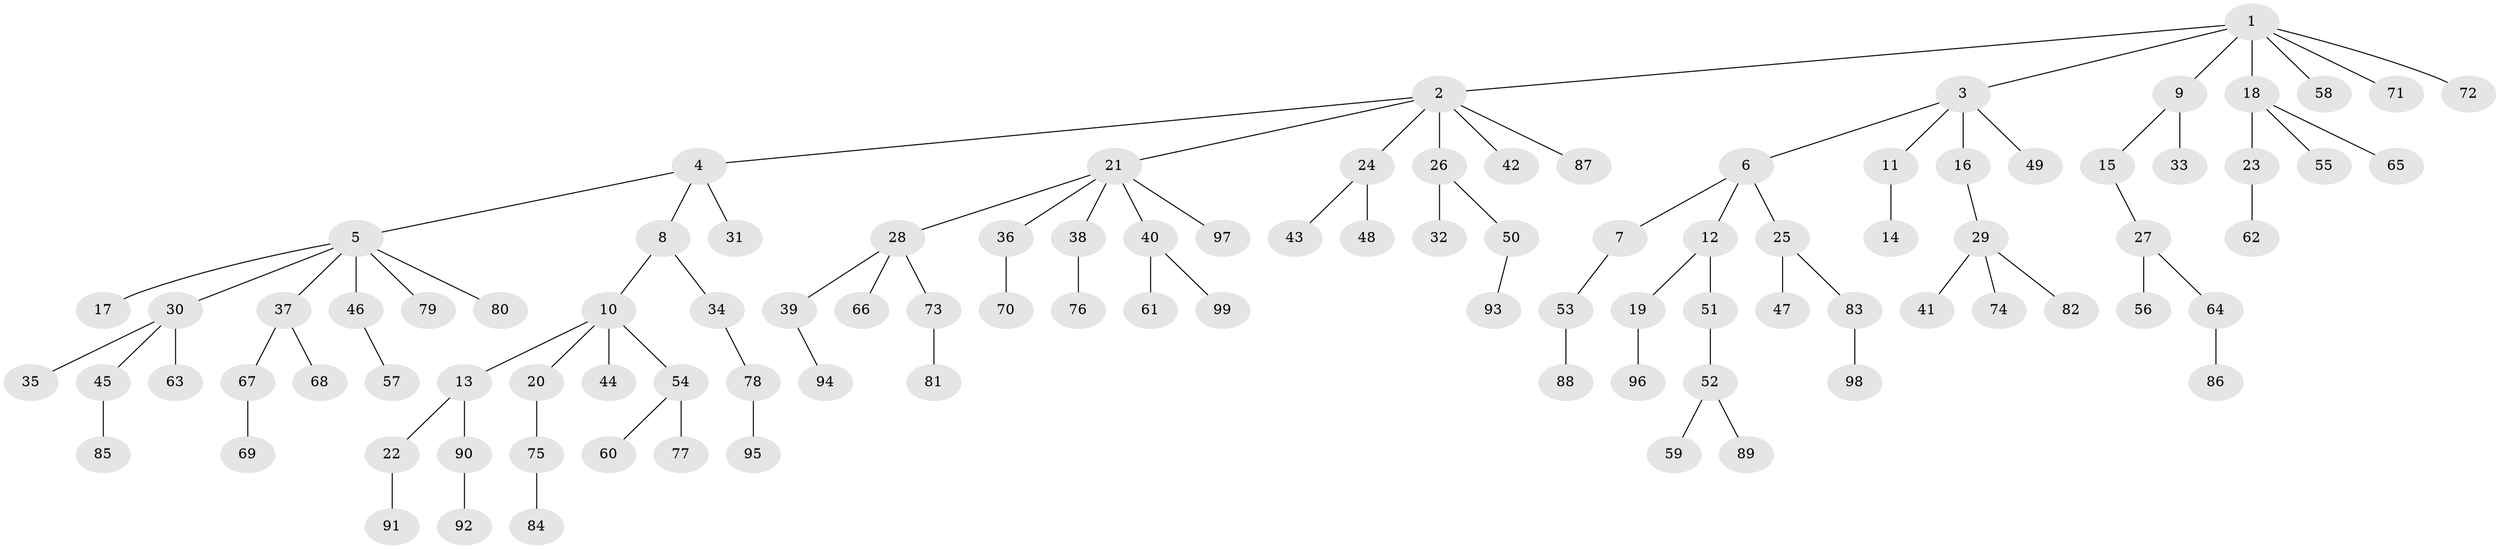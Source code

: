 // coarse degree distribution, {1: 0.8717948717948718, 2: 0.07692307692307693, 6: 0.02564102564102564, 30: 0.02564102564102564}
// Generated by graph-tools (version 1.1) at 2025/57/03/04/25 21:57:01]
// undirected, 99 vertices, 98 edges
graph export_dot {
graph [start="1"]
  node [color=gray90,style=filled];
  1;
  2;
  3;
  4;
  5;
  6;
  7;
  8;
  9;
  10;
  11;
  12;
  13;
  14;
  15;
  16;
  17;
  18;
  19;
  20;
  21;
  22;
  23;
  24;
  25;
  26;
  27;
  28;
  29;
  30;
  31;
  32;
  33;
  34;
  35;
  36;
  37;
  38;
  39;
  40;
  41;
  42;
  43;
  44;
  45;
  46;
  47;
  48;
  49;
  50;
  51;
  52;
  53;
  54;
  55;
  56;
  57;
  58;
  59;
  60;
  61;
  62;
  63;
  64;
  65;
  66;
  67;
  68;
  69;
  70;
  71;
  72;
  73;
  74;
  75;
  76;
  77;
  78;
  79;
  80;
  81;
  82;
  83;
  84;
  85;
  86;
  87;
  88;
  89;
  90;
  91;
  92;
  93;
  94;
  95;
  96;
  97;
  98;
  99;
  1 -- 2;
  1 -- 3;
  1 -- 9;
  1 -- 18;
  1 -- 58;
  1 -- 71;
  1 -- 72;
  2 -- 4;
  2 -- 21;
  2 -- 24;
  2 -- 26;
  2 -- 42;
  2 -- 87;
  3 -- 6;
  3 -- 11;
  3 -- 16;
  3 -- 49;
  4 -- 5;
  4 -- 8;
  4 -- 31;
  5 -- 17;
  5 -- 30;
  5 -- 37;
  5 -- 46;
  5 -- 79;
  5 -- 80;
  6 -- 7;
  6 -- 12;
  6 -- 25;
  7 -- 53;
  8 -- 10;
  8 -- 34;
  9 -- 15;
  9 -- 33;
  10 -- 13;
  10 -- 20;
  10 -- 44;
  10 -- 54;
  11 -- 14;
  12 -- 19;
  12 -- 51;
  13 -- 22;
  13 -- 90;
  15 -- 27;
  16 -- 29;
  18 -- 23;
  18 -- 55;
  18 -- 65;
  19 -- 96;
  20 -- 75;
  21 -- 28;
  21 -- 36;
  21 -- 38;
  21 -- 40;
  21 -- 97;
  22 -- 91;
  23 -- 62;
  24 -- 43;
  24 -- 48;
  25 -- 47;
  25 -- 83;
  26 -- 32;
  26 -- 50;
  27 -- 56;
  27 -- 64;
  28 -- 39;
  28 -- 66;
  28 -- 73;
  29 -- 41;
  29 -- 74;
  29 -- 82;
  30 -- 35;
  30 -- 45;
  30 -- 63;
  34 -- 78;
  36 -- 70;
  37 -- 67;
  37 -- 68;
  38 -- 76;
  39 -- 94;
  40 -- 61;
  40 -- 99;
  45 -- 85;
  46 -- 57;
  50 -- 93;
  51 -- 52;
  52 -- 59;
  52 -- 89;
  53 -- 88;
  54 -- 60;
  54 -- 77;
  64 -- 86;
  67 -- 69;
  73 -- 81;
  75 -- 84;
  78 -- 95;
  83 -- 98;
  90 -- 92;
}
